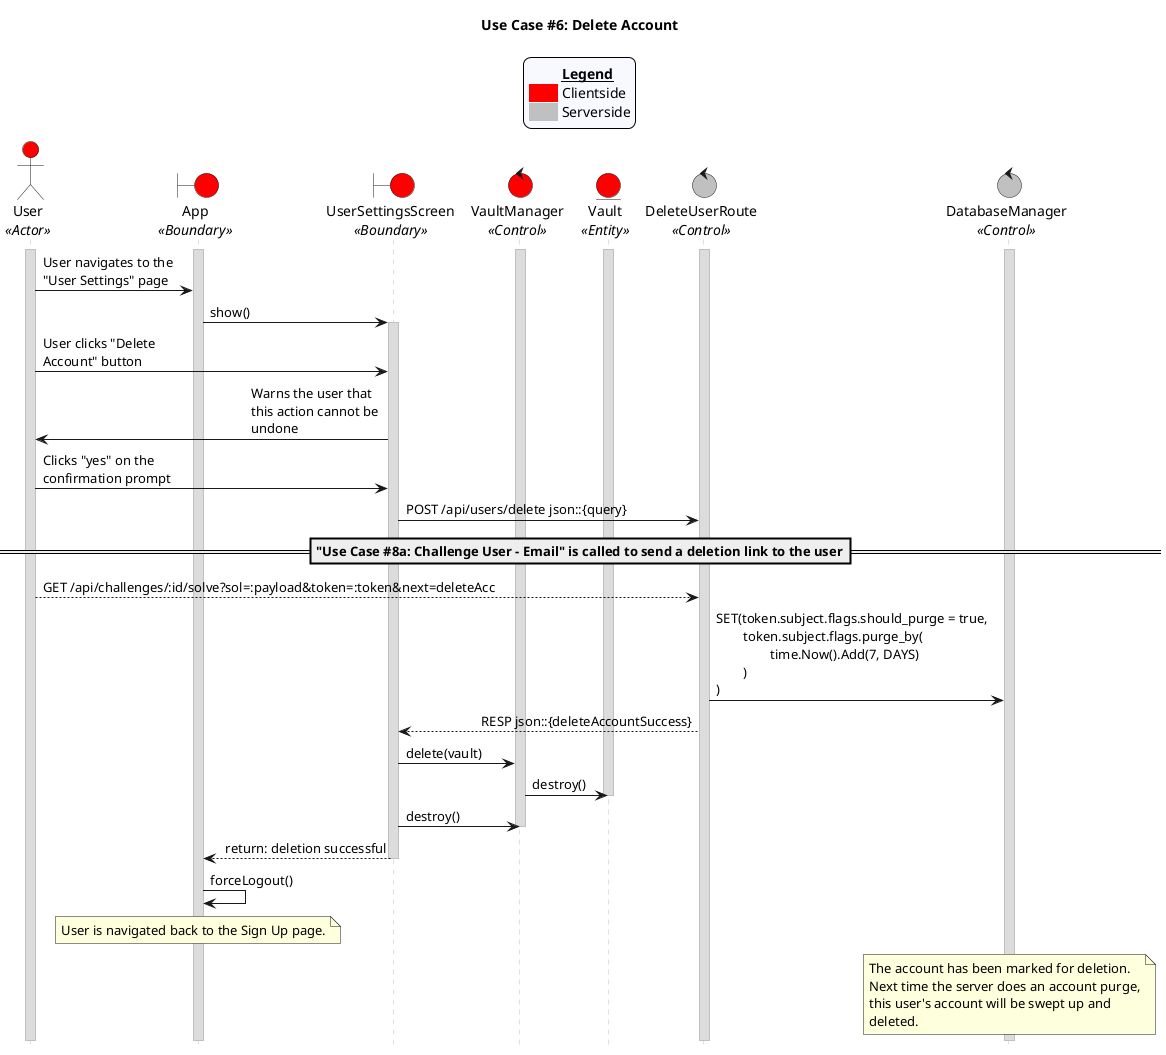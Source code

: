 @startuml uc06
title "Use Case #6: Delete Account"

'Styling goes here
hide footbox
skinparam stereotypePosition bottom
skinparam sequenceMessageAlign direction
skinparam sequence {
	LifeLineBorderColor #Silver
	LifeLineBackgroundColor #Gainsboro
}

'Add a legend plus styling
skinparam legend {
	backgroundColor #GhostWhite
	entrySeparator #GhostWhite
}

legend top
	<#GhostWhite,#GhostWhite>|	|= __Legend__ |
	|<#red> | Clientside|
	|<#silver> | Serverside|
endlegend

'Setup the objects
actor User as u <<Actor>> #red
boundary App as a <<Boundary>> #red
boundary UserSettingsScreen as uss <<Boundary>> #red
control VaultManager as vm <<Control>> #red
entity Vault as v <<Entity>> #red
control DeleteUserRoute as dur <<Control>> #silver
control DatabaseManager as db <<Control>> #silver

'Setup persistent objects here
activate u
activate a
activate vm
activate v
activate dur
activate db

'--- FLOW OF CONTROL STARTS HERE ---
'User navigates to the "User Settings" page.
u -> a: User navigates to the \n"User Settings" page
a -> uss: show()
activate uss

'User clicks "Delete Account" button.
u -> uss: User clicks "Delete \nAccount" button
uss -> u: Warns the user that \nthis action cannot be \nundone
u -> uss: Clicks "yes" on the \nconfirmation prompt

'Users device sends a deletion request to the server.
uss -> dur: POST /api/users/delete json::{query}

'Server challenges user to verify the authenticity of the user.
'Server sends an email containing a link to confirm account deletion.
=="Use Case #8a: Challenge User - Email" is called to send a deletion link to the user==

'User receives the email and clicks the link to finish the process of deleting account
u --> dur: GET /api/challenges/:id/solve?sol=:payload&token=:token&next=deleteAcc

'Database manager marks the account for deletion and sends the user a notification via email
dur -> db: SET(token.subject.flags.should_purge = true,\n\ttoken.subject.flags.purge_by(\n\t\ttime.Now().Add(7, DAYS)\n\t)\n)

'Do cleanup serverside.
dur --> uss: RESP json::{deleteAccountSuccess}
uss -> vm: delete(vault)
vm -> v: destroy()
deactivate v
uss -> vm: destroy()
deactivate vm
uss --> a: return: deletion successful

'User is navigated to the “Sign Up” page.
deactivate uss
a -> a: forceLogout()

'Cleanup
note over a
	User is navigated back to the Sign Up page.
end note

note over db
	The account has been marked for deletion.
	Next time the server does an account purge,
	this user's account will be swept up and 
	deleted.
end note
'--- FLOW OF CONTROL ENDS HERE   ---

@enduml